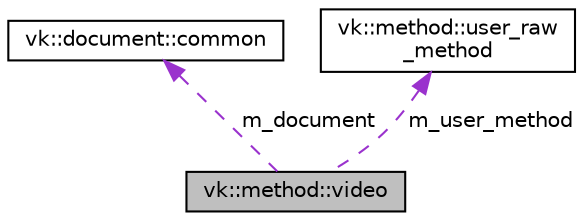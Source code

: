 digraph "vk::method::video"
{
 // LATEX_PDF_SIZE
  edge [fontname="Helvetica",fontsize="10",labelfontname="Helvetica",labelfontsize="10"];
  node [fontname="Helvetica",fontsize="10",shape=record];
  Node1 [label="vk::method::video",height=0.2,width=0.4,color="black", fillcolor="grey75", style="filled", fontcolor="black",tooltip="The video methods representation."];
  Node2 -> Node1 [dir="back",color="darkorchid3",fontsize="10",style="dashed",label=" m_document" ,fontname="Helvetica"];
  Node2 [label="vk::document::common",height=0.2,width=0.4,color="black", fillcolor="white", style="filled",URL="$classvk_1_1document_1_1common.html",tooltip="The base class for vk::docs, vk::photos and vk::video."];
  Node3 -> Node1 [dir="back",color="darkorchid3",fontsize="10",style="dashed",label=" m_user_method" ,fontname="Helvetica"];
  Node3 [label="vk::method::user_raw\l_method",height=0.2,width=0.4,color="black", fillcolor="white", style="filled",URL="$classvk_1_1method_1_1user__raw__method.html",tooltip=" "];
}

